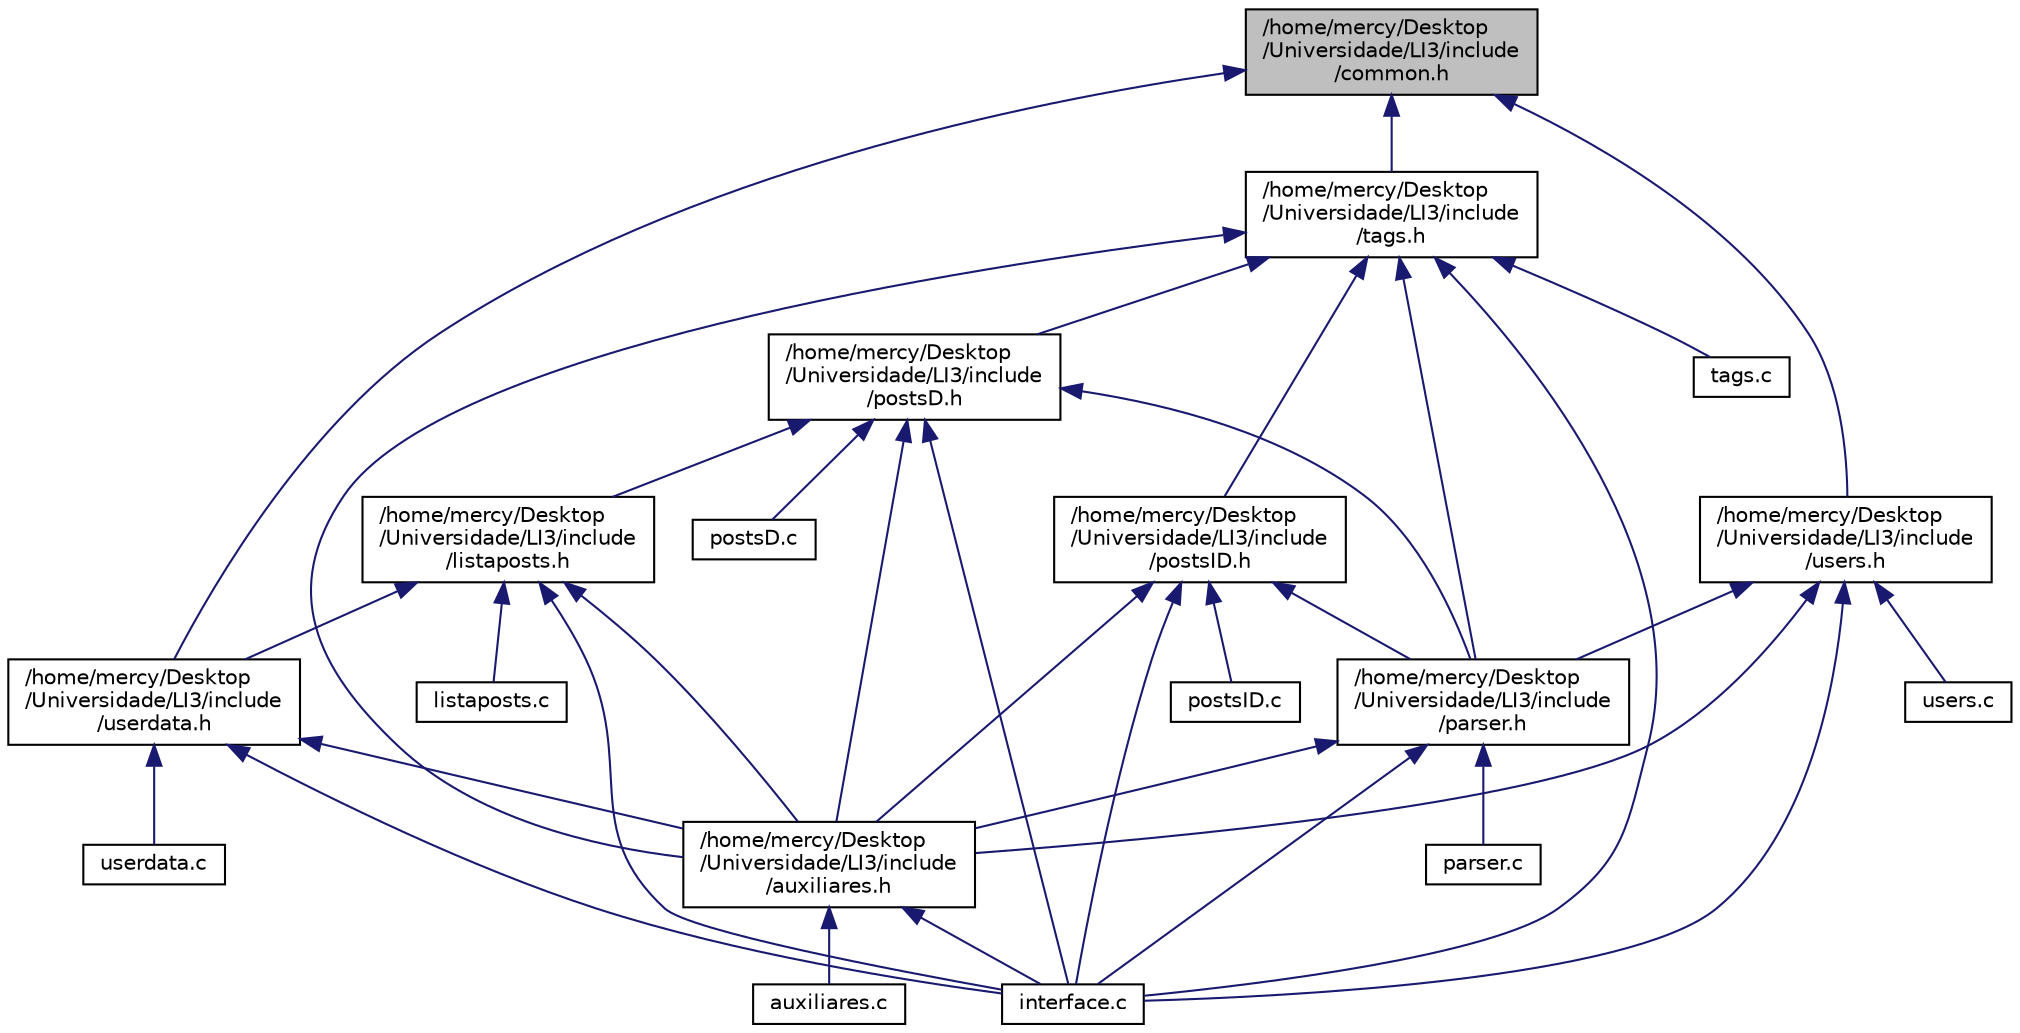 digraph "/home/mercy/Desktop/Universidade/LI3/include/common.h"
{
  edge [fontname="Helvetica",fontsize="10",labelfontname="Helvetica",labelfontsize="10"];
  node [fontname="Helvetica",fontsize="10",shape=record];
  Node1 [label="/home/mercy/Desktop\l/Universidade/LI3/include\l/common.h",height=0.2,width=0.4,color="black", fillcolor="grey75", style="filled", fontcolor="black"];
  Node1 -> Node2 [dir="back",color="midnightblue",fontsize="10",style="solid",fontname="Helvetica"];
  Node2 [label="/home/mercy/Desktop\l/Universidade/LI3/include\l/userdata.h",height=0.2,width=0.4,color="black", fillcolor="white", style="filled",URL="$userdata_8h.html"];
  Node2 -> Node3 [dir="back",color="midnightblue",fontsize="10",style="solid",fontname="Helvetica"];
  Node3 [label="interface.c",height=0.2,width=0.4,color="black", fillcolor="white", style="filled",URL="$interface_8c.html"];
  Node2 -> Node4 [dir="back",color="midnightblue",fontsize="10",style="solid",fontname="Helvetica"];
  Node4 [label="userdata.c",height=0.2,width=0.4,color="black", fillcolor="white", style="filled",URL="$userdata_8c.html"];
  Node2 -> Node5 [dir="back",color="midnightblue",fontsize="10",style="solid",fontname="Helvetica"];
  Node5 [label="/home/mercy/Desktop\l/Universidade/LI3/include\l/auxiliares.h",height=0.2,width=0.4,color="black", fillcolor="white", style="filled",URL="$auxiliares_8h.html"];
  Node5 -> Node6 [dir="back",color="midnightblue",fontsize="10",style="solid",fontname="Helvetica"];
  Node6 [label="auxiliares.c",height=0.2,width=0.4,color="black", fillcolor="white", style="filled",URL="$auxiliares_8c.html"];
  Node5 -> Node3 [dir="back",color="midnightblue",fontsize="10",style="solid",fontname="Helvetica"];
  Node1 -> Node7 [dir="back",color="midnightblue",fontsize="10",style="solid",fontname="Helvetica"];
  Node7 [label="/home/mercy/Desktop\l/Universidade/LI3/include\l/tags.h",height=0.2,width=0.4,color="black", fillcolor="white", style="filled",URL="$tags_8h.html"];
  Node7 -> Node3 [dir="back",color="midnightblue",fontsize="10",style="solid",fontname="Helvetica"];
  Node7 -> Node8 [dir="back",color="midnightblue",fontsize="10",style="solid",fontname="Helvetica"];
  Node8 [label="tags.c",height=0.2,width=0.4,color="black", fillcolor="white", style="filled",URL="$tags_8c.html"];
  Node7 -> Node9 [dir="back",color="midnightblue",fontsize="10",style="solid",fontname="Helvetica"];
  Node9 [label="/home/mercy/Desktop\l/Universidade/LI3/include\l/postsD.h",height=0.2,width=0.4,color="black", fillcolor="white", style="filled",URL="$postsD_8h.html"];
  Node9 -> Node3 [dir="back",color="midnightblue",fontsize="10",style="solid",fontname="Helvetica"];
  Node9 -> Node10 [dir="back",color="midnightblue",fontsize="10",style="solid",fontname="Helvetica"];
  Node10 [label="postsD.c",height=0.2,width=0.4,color="black", fillcolor="white", style="filled",URL="$postsD_8c.html"];
  Node9 -> Node11 [dir="back",color="midnightblue",fontsize="10",style="solid",fontname="Helvetica"];
  Node11 [label="/home/mercy/Desktop\l/Universidade/LI3/include\l/listaposts.h",height=0.2,width=0.4,color="black", fillcolor="white", style="filled",URL="$listaposts_8h.html"];
  Node11 -> Node3 [dir="back",color="midnightblue",fontsize="10",style="solid",fontname="Helvetica"];
  Node11 -> Node12 [dir="back",color="midnightblue",fontsize="10",style="solid",fontname="Helvetica"];
  Node12 [label="listaposts.c",height=0.2,width=0.4,color="black", fillcolor="white", style="filled",URL="$listaposts_8c.html"];
  Node11 -> Node2 [dir="back",color="midnightblue",fontsize="10",style="solid",fontname="Helvetica"];
  Node11 -> Node5 [dir="back",color="midnightblue",fontsize="10",style="solid",fontname="Helvetica"];
  Node9 -> Node13 [dir="back",color="midnightblue",fontsize="10",style="solid",fontname="Helvetica"];
  Node13 [label="/home/mercy/Desktop\l/Universidade/LI3/include\l/parser.h",height=0.2,width=0.4,color="black", fillcolor="white", style="filled",URL="$parser_8h.html"];
  Node13 -> Node3 [dir="back",color="midnightblue",fontsize="10",style="solid",fontname="Helvetica"];
  Node13 -> Node14 [dir="back",color="midnightblue",fontsize="10",style="solid",fontname="Helvetica"];
  Node14 [label="parser.c",height=0.2,width=0.4,color="black", fillcolor="white", style="filled",URL="$parser_8c.html"];
  Node13 -> Node5 [dir="back",color="midnightblue",fontsize="10",style="solid",fontname="Helvetica"];
  Node9 -> Node5 [dir="back",color="midnightblue",fontsize="10",style="solid",fontname="Helvetica"];
  Node7 -> Node13 [dir="back",color="midnightblue",fontsize="10",style="solid",fontname="Helvetica"];
  Node7 -> Node15 [dir="back",color="midnightblue",fontsize="10",style="solid",fontname="Helvetica"];
  Node15 [label="/home/mercy/Desktop\l/Universidade/LI3/include\l/postsID.h",height=0.2,width=0.4,color="black", fillcolor="white", style="filled",URL="$postsID_8h.html"];
  Node15 -> Node3 [dir="back",color="midnightblue",fontsize="10",style="solid",fontname="Helvetica"];
  Node15 -> Node16 [dir="back",color="midnightblue",fontsize="10",style="solid",fontname="Helvetica"];
  Node16 [label="postsID.c",height=0.2,width=0.4,color="black", fillcolor="white", style="filled",URL="$postsID_8c.html"];
  Node15 -> Node13 [dir="back",color="midnightblue",fontsize="10",style="solid",fontname="Helvetica"];
  Node15 -> Node5 [dir="back",color="midnightblue",fontsize="10",style="solid",fontname="Helvetica"];
  Node7 -> Node5 [dir="back",color="midnightblue",fontsize="10",style="solid",fontname="Helvetica"];
  Node1 -> Node17 [dir="back",color="midnightblue",fontsize="10",style="solid",fontname="Helvetica"];
  Node17 [label="/home/mercy/Desktop\l/Universidade/LI3/include\l/users.h",height=0.2,width=0.4,color="black", fillcolor="white", style="filled",URL="$users_8h.html"];
  Node17 -> Node3 [dir="back",color="midnightblue",fontsize="10",style="solid",fontname="Helvetica"];
  Node17 -> Node18 [dir="back",color="midnightblue",fontsize="10",style="solid",fontname="Helvetica"];
  Node18 [label="users.c",height=0.2,width=0.4,color="black", fillcolor="white", style="filled",URL="$users_8c.html"];
  Node17 -> Node13 [dir="back",color="midnightblue",fontsize="10",style="solid",fontname="Helvetica"];
  Node17 -> Node5 [dir="back",color="midnightblue",fontsize="10",style="solid",fontname="Helvetica"];
}
